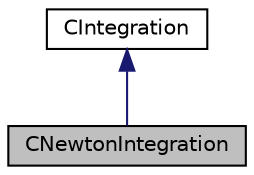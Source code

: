 digraph "CNewtonIntegration"
{
 // LATEX_PDF_SIZE
  edge [fontname="Helvetica",fontsize="10",labelfontname="Helvetica",labelfontsize="10"];
  node [fontname="Helvetica",fontsize="10",shape=record];
  Node1 [label="CNewtonIntegration",height=0.2,width=0.4,color="black", fillcolor="grey75", style="filled", fontcolor="black",tooltip="Class for time integration using a Newton-Krylov method, based on matrix-free products with the true ..."];
  Node2 -> Node1 [dir="back",color="midnightblue",fontsize="10",style="solid",fontname="Helvetica"];
  Node2 [label="CIntegration",height=0.2,width=0.4,color="black", fillcolor="white", style="filled",URL="$classCIntegration.html",tooltip="Main class for doing the space integration, time integration, and monitoring of a system of Partial D..."];
}
